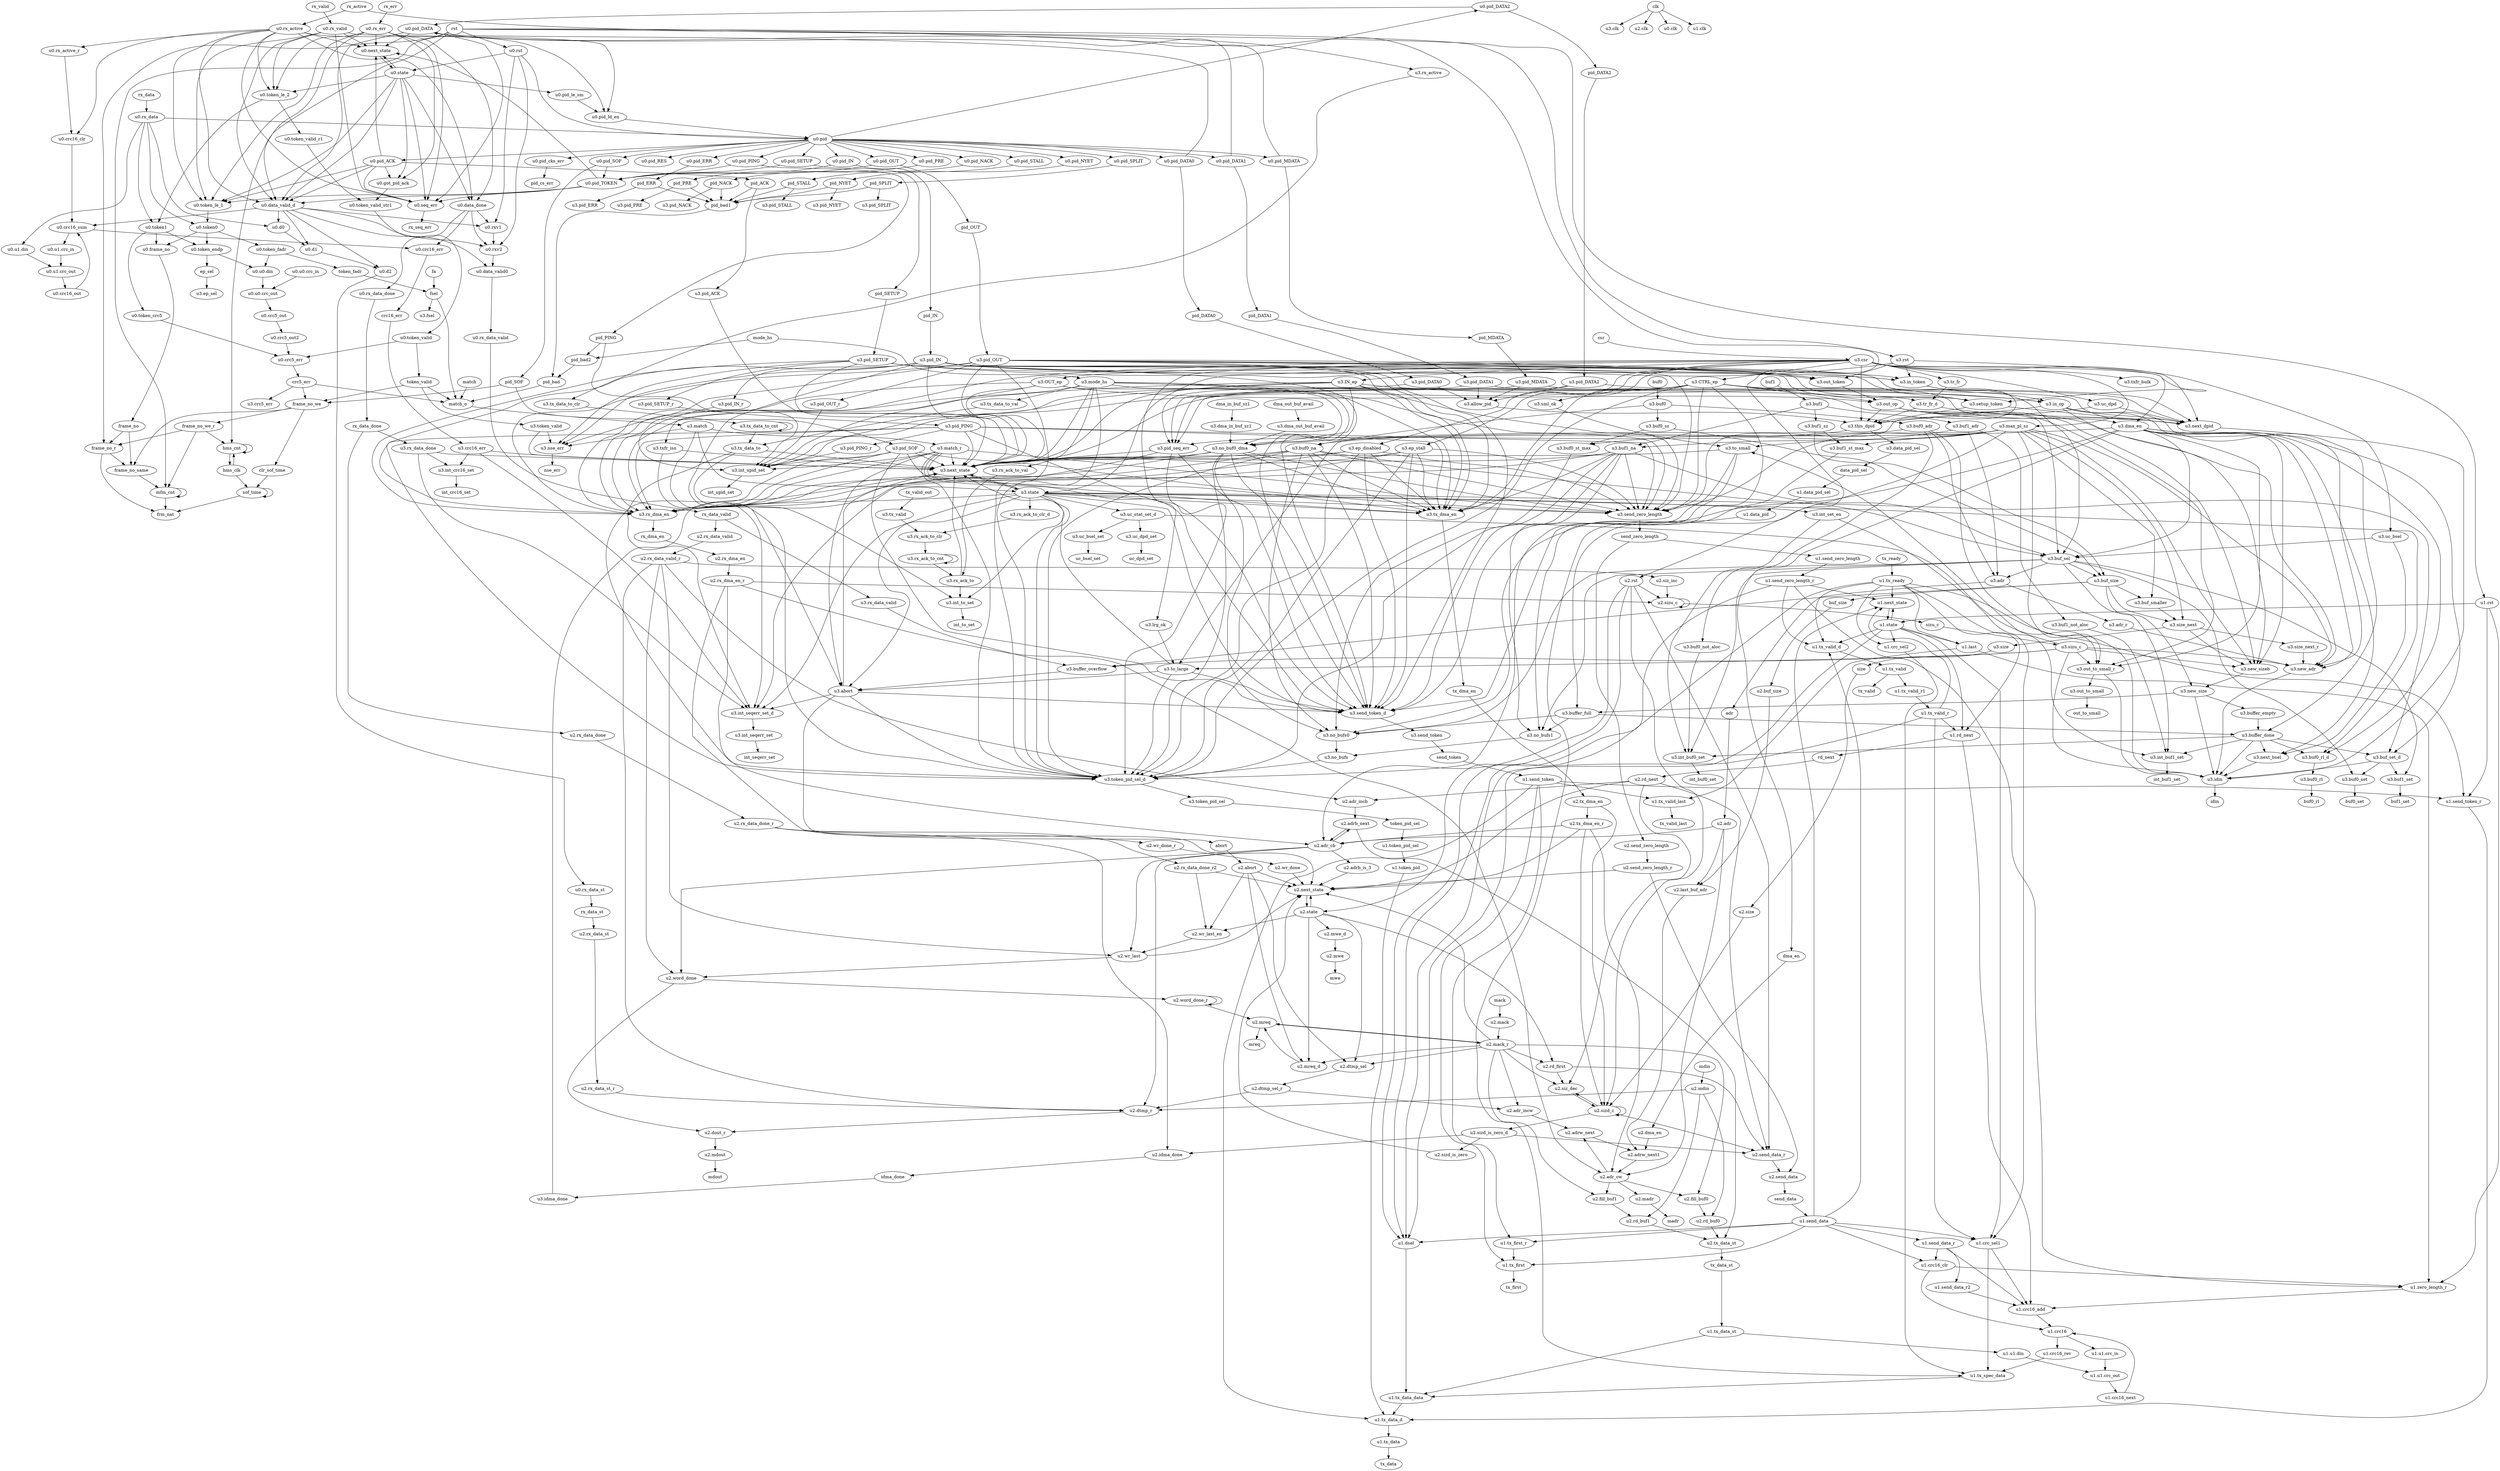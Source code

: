 digraph "()" {
	"u1.crc_sel2" -> "u1.tx_spec_data"	 [weight=3.0];
	"u1.crc_sel1" -> "u1.tx_spec_data"	 [weight=5.0];
	"u1.crc_sel1" -> "u1.crc16_add"	 [weight=1.0];
	"u3.size" -> size	 [weight=1.0];
	"u0.pid_TOKEN" -> "u0.next_state"	 [weight=4.0];
	"u0.pid_TOKEN" -> "u0.data_valid_d"	 [weight=1.0];
	"u0.pid_TOKEN" -> "u0.token_le_1"	 [weight=1.0];
	"u0.pid_TOKEN" -> "u0.seq_err"	 [weight=2.0];
	"u3.buf1_not_aloc" -> "u3.int_buf1_set"	 [weight=1.0];
	"u3.txfr_iso" -> "u3.next_state"	 [weight=4.0];
	"u3.txfr_iso" -> "u3.int_seqerr_set_d"	 [weight=1.0];
	"u3.sizu_c" -> "u3.out_to_small_r"	 [weight=1.0];
	"u3.sizu_c" -> "u3.new_adr"	 [weight=1.0];
	"u3.sizu_c" -> "u3.buffer_overflow"	 [weight=1.0];
	"u3.sizu_c" -> "u3.new_sizeb"	 [weight=1.0];
	"u3.sizu_c" -> "u3.to_small"	 [weight=1.0];
	"u3.sizu_c" -> "u3.to_large"	 [weight=1.0];
	"u3.sizu_c" -> "u3.idin"	 [weight=1.0];
	pid_STALL -> pid_bad1	 [weight=1.0];
	pid_STALL -> "u3.pid_STALL"	 [weight=1.0];
	rd_next -> "u2.rd_next"	 [weight=1.0];
	"u0.rx_active" -> "u0.rx_active_r"	 [weight=1.0];
	"u0.rx_active" -> "u0.next_state"	 [weight=15.0];
	"u0.rx_active" -> "u0.data_done"	 [weight=1.0];
	"u0.rx_active" -> "u0.data_valid_d"	 [weight=3.0];
	"u0.rx_active" -> "u0.pid_ld_en"	 [weight=1.0];
	"u0.rx_active" -> "u0.crc16_clr"	 [weight=1.0];
	"u0.rx_active" -> "u0.token_le_1"	 [weight=1.0];
	"u0.rx_active" -> "u0.token_le_2"	 [weight=1.0];
	"u0.rx_active" -> "u0.seq_err"	 [weight=5.0];
	pid_bad1 -> pid_bad	 [weight=1.0];
	pid_bad2 -> pid_bad	 [weight=1.0];
	pid_NACK -> pid_bad1	 [weight=1.0];
	pid_NACK -> "u3.pid_NACK"	 [weight=1.0];
	"u2.rd_next" -> "u2.send_data_r"	 [weight=1.0];
	"u2.rd_next" -> "u2.adr_incb"	 [weight=1.0];
	"u2.rd_next" -> "u2.next_state"	 [weight=1.0];
	"u2.rd_next" -> "u2.siz_dec"	 [weight=1.0];
	"u0.pid_OUT" -> "u0.pid_TOKEN"	 [weight=1.0];
	"u0.pid_OUT" -> pid_OUT	 [weight=1.0];
	"u3.out_to_small_r" -> "u3.out_to_small"	 [weight=1.0];
	"u3.out_to_small_r" -> "u3.idin"	 [weight=4.0];
	"u2.buf_size" -> "u2.last_buf_adr"	 [weight=1.0];
	"u2.dtmp_r" -> "u2.dout_r"	 [weight=1.0];
	token_valid -> "u3.token_valid"	 [weight=1.0];
	token_valid -> match_o	 [weight=1.0];
	token_valid -> frame_no_we	 [weight=1.0];
	"u1.tx_data_data" -> "u1.tx_data_d"	 [weight=1.0];
	"u2.send_data" -> send_data	 [weight=1.0];
	"u0.token1" -> "u0.token_crc5"	 [weight=1.0];
	"u0.token1" -> "u0.frame_no"	 [weight=1.0];
	"u0.token1" -> "u0.token_endp"	 [weight=1.0];
	"u0.token0" -> "u0.frame_no"	 [weight=1.0];
	"u0.token0" -> "u0.token_fadr"	 [weight=1.0];
	"u0.token0" -> "u0.token_endp"	 [weight=1.0];
	"u3.next_dpid" -> "u3.idin"	 [weight=1.0];
	"u3.pid_SOF" -> "u3.next_state"	 [weight=5.0];
	"u3.pid_SOF" -> "u3.token_pid_sel_d"	 [weight=3.0];
	"u3.pid_SOF" -> "u3.send_zero_length"	 [weight=1.0];
	"u3.pid_SOF" -> "u3.rx_dma_en"	 [weight=1.0];
	"u3.pid_SOF" -> "u3.send_token_d"	 [weight=3.0];
	"u3.pid_SOF" -> "u3.int_upid_set"	 [weight=1.0];
	"u3.pid_SOF" -> "u3.tx_dma_en"	 [weight=1.0];
	"u3.rx_data_valid" -> "u3.buffer_overflow"	 [weight=1.0];
	"u1.token_pid" -> "u1.tx_data_d"	 [weight=1.0];
	"u2.send_data_r" -> "u2.send_data"	 [weight=1.0];
	"u1.send_token" -> "u1.send_token_r"	 [weight=2.0];
	"u1.send_token" -> "u1.tx_data_d"	 [weight=2.0];
	"u1.send_token" -> "u1.tx_valid_last"	 [weight=1.0];
	"u1.send_token" -> "u1.tx_first"	 [weight=1.0];
	"u1.send_token" -> "u1.tx_first_r"	 [weight=1.0];
	"u3.next_state" -> "u3.state"	 [weight=1.0];
	"u3.send_token" -> send_token	 [weight=1.0];
	rx_data -> "u0.rx_data"	 [weight=1.0];
	"u0.token_valid" -> token_valid	 [weight=1.0];
	"u0.token_valid" -> "u0.crc5_err"	 [weight=1.0];
	"u2.last_buf_adr" -> "u2.adrw_next1"	 [weight=2.0];
	"u0.pid_SOF" -> "u0.pid_TOKEN"	 [weight=1.0];
	"u0.pid_SOF" -> pid_SOF	 [weight=1.0];
	"u2.mdout" -> mdout	 [weight=1.0];
	"u3.ep_disabled" -> "u3.next_state"	 [weight=5.0];
	"u3.ep_disabled" -> "u3.token_pid_sel_d"	 [weight=3.0];
	"u3.ep_disabled" -> "u3.send_zero_length"	 [weight=1.0];
	"u3.ep_disabled" -> "u3.rx_dma_en"	 [weight=1.0];
	"u3.ep_disabled" -> "u3.send_token_d"	 [weight=3.0];
	"u3.ep_disabled" -> "u3.tx_dma_en"	 [weight=1.0];
	"u0.crc16_sum" -> "u0.crc16_err"	 [weight=1.0];
	"u0.crc16_sum" -> "u0.u1.crc_in"	 [weight=1.0];
	sizu_c -> "u3.sizu_c"	 [weight=1.0];
	"u2.rx_data_done_r" -> "u2.rx_data_done_r2"	 [weight=1.0];
	"u2.rx_data_done_r" -> "u2.idma_done"	 [weight=1.0];
	"u2.rx_data_done_r" -> "u2.wr_done_r"	 [weight=1.0];
	"u0.rxv2" -> "u0.data_valid0"	 [weight=1.0];
	"u0.rx_active_r" -> "u0.crc16_clr"	 [weight=1.0];
	pid_MDATA -> "u3.pid_MDATA"	 [weight=1.0];
	frame_no -> frame_no_r	 [weight=1.0];
	frame_no -> frame_no_same	 [weight=1.0];
	"u3.buf1_adr" -> "u3.buf1_not_aloc"	 [weight=1.0];
	"u3.buf1_adr" -> "u3.buf1_na"	 [weight=1.0];
	"u3.buf1_adr" -> "u3.adr"	 [weight=1.0];
	"u3.pid_OUT_r" -> "u3.int_upid_set"	 [weight=1.0];
	"u3.buf_size" -> "u3.new_size"	 [weight=1.0];
	"u3.buf_size" -> "u3.buffer_overflow"	 [weight=1.0];
	"u3.buf_size" -> "u3.size_next"	 [weight=1.0];
	"u3.buf_size" -> buf_size	 [weight=1.0];
	"u3.buf_size" -> "u3.buf_smaller"	 [weight=1.0];
	"u3.this_dpid" -> "u3.data_pid_sel"	 [weight=1.0];
	"u3.this_dpid" -> "u3.pid_seq_err"	 [weight=1.0];
	"u3.no_bufs1" -> "u3.no_bufs"	 [weight=1.0];
	"u3.no_bufs0" -> "u3.no_bufs"	 [weight=1.0];
	"u2.word_done_r" -> "u2.word_done_r"	 [weight=1.0];
	"u2.word_done_r" -> "u2.mreq"	 [weight=1.0];
	"u0.crc16_err" -> crc16_err	 [weight=1.0];
	"u2.dma_en" -> "u2.adrw_next1"	 [weight=2.0];
	"u0.token_valid_str1" -> "u0.token_valid"	 [weight=1.0];
	"u1.zero_length_r" -> "u1.crc16_add"	 [weight=1.0];
	"u3.buf0_na" -> "u3.next_state"	 [weight=8.0];
	"u3.buf0_na" -> "u3.no_bufs0"	 [weight=1.0];
	"u3.buf0_na" -> "u3.token_pid_sel_d"	 [weight=4.0];
	"u3.buf0_na" -> "u3.send_zero_length"	 [weight=2.0];
	"u3.buf0_na" -> "u3.buf_sel"	 [weight=1.0];
	"u3.buf0_na" -> "u3.rx_dma_en"	 [weight=2.0];
	"u3.buf0_na" -> "u3.send_token_d"	 [weight=4.0];
	"u3.buf0_na" -> "u3.tx_dma_en"	 [weight=2.0];
	"u3.dma_en" -> "u3.out_to_small_r"	 [weight=1.0];
	"u3.dma_en" -> "u3.no_bufs0"	 [weight=1.0];
	"u3.dma_en" -> "u3.next_bsel"	 [weight=1.0];
	"u3.dma_en" -> "u3.new_adr"	 [weight=1.0];
	"u3.dma_en" -> dma_en	 [weight=1.0];
	"u3.dma_en" -> "u3.buf_sel"	 [weight=1.0];
	"u3.dma_en" -> "u3.buf_set_d"	 [weight=1.0];
	"u3.dma_en" -> "u3.buf0_rl_d"	 [weight=1.0];
	"u3.dma_en" -> "u3.new_sizeb"	 [weight=1.0];
	"u3.dma_en" -> "u3.no_buf0_dma"	 [weight=1.0];
	pid_SETUP -> "u3.pid_SETUP"	 [weight=1.0];
	"u3.buffer_full" -> "u3.no_bufs1"	 [weight=1.0];
	"u3.buffer_full" -> "u3.no_bufs0"	 [weight=1.0];
	"u3.buffer_full" -> "u3.buffer_done"	 [weight=1.0];
	hms_cnt -> hms_cnt	 [weight=1.0];
	hms_cnt -> hms_clk	 [weight=1.0];
	"u2.mwe_d" -> "u2.mwe"	 [weight=1.0];
	"u3.pid_IN_r" -> "u3.int_upid_set"	 [weight=1.0];
	abort -> "u2.abort"	 [weight=1.0];
	pid_IN -> "u3.pid_IN"	 [weight=1.0];
	"u2.rx_dma_en_r" -> "u2.next_state"	 [weight=1.0];
	"u2.rx_dma_en_r" -> "u2.adr_cw"	 [weight=2.0];
	"u2.rx_dma_en_r" -> "u2.adr_cb"	 [weight=2.0];
	"u2.rx_dma_en_r" -> "u2.sizu_c"	 [weight=2.0];
	"u3.int_crc16_set" -> int_crc16_set	 [weight=1.0];
	send_token -> "u1.send_token"	 [weight=1.0];
	"u0.rx_data_valid" -> rx_data_valid	 [weight=1.0];
	"u3.buffer_empty" -> "u3.buffer_done"	 [weight=1.0];
	"u2.fill_buf0" -> "u2.rd_buf0"	 [weight=1.0];
	"u2.fill_buf1" -> "u2.rd_buf1"	 [weight=1.0];
	pid_NYET -> pid_bad1	 [weight=1.0];
	pid_NYET -> "u3.pid_NYET"	 [weight=1.0];
	csr -> "u3.csr"	 [weight=1.0];
	"u3.pid_PING_r" -> "u3.int_upid_set"	 [weight=1.0];
	"u1.state" -> "u1.crc_sel2"	 [weight=3.0];
	"u1.state" -> "u1.crc_sel1"	 [weight=3.0];
	"u1.state" -> "u1.dsel"	 [weight=8.0];
	"u1.state" -> "u1.next_state"	 [weight=7.0];
	"u1.state" -> "u1.tx_valid_d"	 [weight=8.0];
	"u1.state" -> "u1.rd_next"	 [weight=1.0];
	"u1.state" -> "u1.last"	 [weight=2.0];
	"u2.siz_inc" -> "u2.sizu_c"	 [weight=1.0];
	dma_out_buf_avail -> "u3.dma_out_buf_avail"	 [weight=1.0];
	fa -> fsel	 [weight=1.0];
	"u0.pid_ACK" -> "u0.got_pid_ack"	 [weight=1.0];
	"u0.pid_ACK" -> "u0.next_state"	 [weight=4.0];
	"u0.pid_ACK" -> "u0.data_valid_d"	 [weight=1.0];
	"u0.pid_ACK" -> pid_ACK	 [weight=1.0];
	"u0.pid_ACK" -> "u0.token_le_1"	 [weight=1.0];
	"u0.pid_ACK" -> "u0.seq_err"	 [weight=1.0];
	"u3.pid_SETUP" -> "u3.next_state"	 [weight=1.0];
	"u3.pid_SETUP" -> "u3.out_token"	 [weight=2.0];
	"u3.pid_SETUP" -> "u3.setup_token"	 [weight=2.0];
	"u3.pid_SETUP" -> "u3.rx_dma_en"	 [weight=1.0];
	"u3.pid_SETUP" -> "u3.in_token"	 [weight=1.0];
	"u3.pid_SETUP" -> "u3.pid_SETUP_r"	 [weight=1.0];
	"u3.pid_SETUP" -> "u3.nse_err"	 [weight=1.0];
	"u1.send_data_r" -> "u1.send_data_r2"	 [weight=1.0];
	"u1.send_data_r" -> "u1.crc16_clr"	 [weight=1.0];
	"u1.send_data_r" -> "u1.crc16_add"	 [weight=1.0];
	"u0.got_pid_ack" -> "u0.token_valid_str1"	 [weight=1.0];
	"u2.abort" -> "u2.dtmp_sel"	 [weight=1.0];
	"u2.abort" -> "u2.next_state"	 [weight=15.0];
	"u2.abort" -> "u2.wr_last_en"	 [weight=1.0];
	"u2.abort" -> "u2.mreq_d"	 [weight=1.0];
	"u2.tx_dma_en" -> "u2.sizd_c"	 [weight=2.0];
	"u2.tx_dma_en" -> "u2.tx_dma_en_r"	 [weight=1.0];
	"u1.send_zero_length_r" -> "u1.zero_length_r"	 [weight=1.0];
	"u1.send_zero_length_r" -> "u1.dsel"	 [weight=2.0];
	"u1.send_zero_length_r" -> "u1.next_state"	 [weight=2.0];
	"u1.send_zero_length_r" -> "u1.tx_valid_d"	 [weight=2.0];
	"u0.pid_ERR" -> pid_ERR	 [weight=1.0];
	"u1.u1.crc_in" -> "u1.u1.crc_out"	 [weight=39.0];
	"u0.crc5_err" -> crc5_err	 [weight=1.0];
	"u2.mack_r" -> "u2.fill_buf0"	 [weight=1.0];
	"u2.mack_r" -> "u2.fill_buf1"	 [weight=1.0];
	"u2.mack_r" -> "u2.adr_incw"	 [weight=1.0];
	"u2.mack_r" -> "u2.dtmp_sel"	 [weight=1.0];
	"u2.mack_r" -> "u2.next_state"	 [weight=4.0];
	"u2.mack_r" -> "u2.mreq"	 [weight=1.0];
	"u2.mack_r" -> "u2.mreq_d"	 [weight=1.0];
	"u2.mack_r" -> "u2.siz_dec"	 [weight=1.0];
	"u2.mack_r" -> "u2.rd_first"	 [weight=1.0];
	"u0.pid_PRE" -> pid_PRE	 [weight=1.0];
	"u0.u0.crc_in" -> "u0.u0.crc_out"	 [weight=16.0];
	"u3.out_token" -> "u3.out_op"	 [weight=1.0];
	rx_data_valid -> "u3.rx_data_valid"	 [weight=1.0];
	rx_data_valid -> "u2.rx_data_valid"	 [weight=1.0];
	"u0.next_state" -> "u0.state"	 [weight=1.0];
	clk -> "u3.clk"	 [weight=1.0];
	clk -> "u2.clk"	 [weight=1.0];
	clk -> "u0.clk"	 [weight=1.0];
	clk -> "u1.clk"	 [weight=1.0];
	"u3.buf0_adr" -> "u3.buf0_na"	 [weight=1.0];
	"u3.buf0_adr" -> "u3.adr"	 [weight=1.0];
	"u3.buf0_adr" -> "u3.buf0_not_aloc"	 [weight=1.0];
	"u3.buf0_adr" -> "u3.idin"	 [weight=2.0];
	"u3.int_buf1_set" -> int_buf1_set	 [weight=1.0];
	sof_time -> sof_time	 [weight=1.0];
	sof_time -> frm_nat	 [weight=1.0];
	"u3.int_set_en" -> "u3.int_buf1_set"	 [weight=1.0];
	"u3.int_set_en" -> "u3.int_buf0_set"	 [weight=1.0];
	"u1.dsel" -> "u1.tx_data_data"	 [weight=2.0];
	"u2.adr_incw" -> "u2.adrw_next"	 [weight=2.0];
	"u1.send_zero_length" -> "u1.send_zero_length_r"	 [weight=1.0];
	"u2.madr" -> madr	 [weight=1.0];
	"u2.sizd_is_zero" -> "u2.next_state"	 [weight=2.0];
	"u2.adr_incb" -> "u2.adrb_next"	 [weight=2.0];
	"u0.pid_PING" -> "u0.pid_TOKEN"	 [weight=1.0];
	"u0.pid_PING" -> pid_PING	 [weight=1.0];
	"u2.sizd_is_zero_d" -> "u2.send_data_r"	 [weight=1.0];
	"u2.sizd_is_zero_d" -> "u2.sizd_is_zero"	 [weight=1.0];
	"u2.sizd_is_zero_d" -> "u2.idma_done"	 [weight=1.0];
	"u1.next_state" -> "u1.state"	 [weight=1.0];
	"u2.dtmp_sel_r" -> "u2.dtmp_r"	 [weight=5.0];
	"u2.dtmp_sel_r" -> "u2.adr_incw"	 [weight=1.0];
	"u3.int_seqerr_set_d" -> "u3.int_seqerr_set"	 [weight=1.0];
	"u3.next_bsel" -> "u3.idin"	 [weight=1.0];
	"u3.new_adr" -> "u3.idin"	 [weight=2.0];
	"u3.uc_bsel" -> "u3.next_bsel"	 [weight=1.0];
	"u3.uc_bsel" -> "u3.buf_sel"	 [weight=1.0];
	"u0.data_done" -> "u0.rxv2"	 [weight=1.0];
	"u0.data_done" -> "u0.crc16_err"	 [weight=1.0];
	"u0.data_done" -> "u0.rxv1"	 [weight=1.0];
	"u0.data_done" -> "u0.rx_data_done"	 [weight=1.0];
	"u3.token_valid" -> "u3.next_state"	 [weight=1.0];
	"u3.token_valid" -> "u3.nse_err"	 [weight=1.0];
	"u3.uc_dpd" -> "u3.next_dpid"	 [weight=29.0];
	"u3.uc_dpd" -> "u3.this_dpid"	 [weight=27.0];
	"u1.send_token_r" -> "u1.tx_data_d"	 [weight=2.0];
	"u1.tx_valid_r" -> "u1.crc_sel1"	 [weight=1.0];
	"u1.tx_valid_r" -> "u1.dsel"	 [weight=1.0];
	"u1.tx_valid_r" -> "u1.next_state"	 [weight=1.0];
	"u1.tx_valid_r" -> "u1.rd_next"	 [weight=1.0];
	send_zero_length -> "u1.send_zero_length"	 [weight=1.0];
	send_zero_length -> "u2.send_zero_length"	 [weight=1.0];
	"u0.rx_valid" -> "u0.next_state"	 [weight=9.0];
	"u0.rx_valid" -> "u0.data_valid_d"	 [weight=3.0];
	"u0.rx_valid" -> "u0.pid_ld_en"	 [weight=1.0];
	"u0.rx_valid" -> "u0.token_le_1"	 [weight=1.0];
	"u0.rx_valid" -> "u0.token_le_2"	 [weight=1.0];
	"u0.rx_valid" -> "u0.seq_err"	 [weight=4.0];
	"u3.buf0" -> "u3.buf0_na"	 [weight=1.0];
	"u3.buf0" -> "u3.buf0_adr"	 [weight=1.0];
	"u3.buf0" -> "u3.buf0_sz"	 [weight=1.0];
	"u3.buf1" -> "u3.buf1_adr"	 [weight=1.0];
	"u3.buf1" -> "u3.buf1_na"	 [weight=1.0];
	"u3.buf1" -> "u3.buf1_sz"	 [weight=1.0];
	"u1.tx_valid_d" -> "u1.tx_valid"	 [weight=1.0];
	idma_done -> "u3.idma_done"	 [weight=1.0];
	"u3.pid_ACK" -> "u3.next_state"	 [weight=1.0];
	"u3.mode_hs" -> "u3.next_state"	 [weight=3.0];
	"u3.mode_hs" -> "u3.token_pid_sel_d"	 [weight=3.0];
	"u3.mode_hs" -> "u3.send_zero_length"	 [weight=1.0];
	"u3.mode_hs" -> "u3.tr_fr_d"	 [weight=1.0];
	"u3.mode_hs" -> "u3.rx_ack_to_val"	 [weight=1.0];
	"u3.mode_hs" -> "u3.rx_dma_en"	 [weight=1.0];
	"u3.mode_hs" -> "u3.tx_data_to_val"	 [weight=1.0];
	"u3.mode_hs" -> "u3.send_token_d"	 [weight=1.0];
	"u3.mode_hs" -> "u3.tx_dma_en"	 [weight=1.0];
	"u0.d2" -> "u0.rx_data_st"	 [weight=1.0];
	"u0.rxv1" -> "u0.rxv2"	 [weight=2.0];
	"u0.d0" -> "u0.d1"	 [weight=1.0];
	"u0.d1" -> "u0.d2"	 [weight=1.0];
	token_fadr -> fsel	 [weight=1.0];
	"u1.tx_data_d" -> "u1.tx_data"	 [weight=1.0];
	rx_dma_en -> "u2.rx_dma_en"	 [weight=1.0];
	"u2.wr_last" -> "u2.word_done"	 [weight=1.0];
	"u2.wr_last" -> "u2.next_state"	 [weight=2.0];
	dma_en -> "u2.dma_en"	 [weight=1.0];
	"u3.size_next_r" -> "u3.new_adr"	 [weight=1.0];
	"u0.data_valid_d" -> "u0.crc16_sum"	 [weight=1.0];
	"u0.data_valid_d" -> "u0.rxv2"	 [weight=2.0];
	"u0.data_valid_d" -> "u0.d2"	 [weight=1.0];
	"u0.data_valid_d" -> "u0.rxv1"	 [weight=2.0];
	"u0.data_valid_d" -> "u0.d0"	 [weight=1.0];
	"u0.data_valid_d" -> "u0.d1"	 [weight=1.0];
	"u0.data_valid_d" -> "u0.data_valid0"	 [weight=1.0];
	"u3.uc_dpd_set" -> uc_dpd_set	 [weight=1.0];
	"u3.pid_MDATA" -> "u3.next_dpid"	 [weight=8.0];
	"u3.pid_MDATA" -> "u3.allow_pid"	 [weight=4.0];
	"u3.pid_MDATA" -> "u3.pid_seq_err"	 [weight=1.0];
	crc16_err -> "u3.crc16_err"	 [weight=1.0];
	"u3.token_pid_sel_d" -> "u3.token_pid_sel"	 [weight=1.0];
	"u2.rx_data_done" -> "u2.rx_data_done_r"	 [weight=1.0];
	size -> "u2.size"	 [weight=1.0];
	"u3.token_pid_sel" -> token_pid_sel	 [weight=1.0];
	"u2.dtmp_sel" -> "u2.dtmp_sel_r"	 [weight=1.0];
	"u2.mack" -> "u2.mack_r"	 [weight=1.0];
	"u0.rx_err" -> "u0.got_pid_ack"	 [weight=1.0];
	"u0.rx_err" -> "u0.next_state"	 [weight=14.0];
	"u0.rx_err" -> "u0.data_done"	 [weight=1.0];
	"u0.rx_err" -> "u0.data_valid_d"	 [weight=4.0];
	"u0.rx_err" -> "u0.token_le_1"	 [weight=2.0];
	"u0.rx_err" -> "u0.token_le_2"	 [weight=1.0];
	"u0.rx_err" -> "u0.seq_err"	 [weight=8.0];
	pid_PRE -> pid_bad1	 [weight=1.0];
	pid_PRE -> "u3.pid_PRE"	 [weight=1.0];
	ep_sel -> "u3.ep_sel"	 [weight=1.0];
	"u2.rx_data_st_r" -> "u2.dtmp_r"	 [weight=4.0];
	"u3.rx_ack_to_clr" -> "u3.rx_ack_to_cnt"	 [weight=2.0];
	rx_active -> "u0.rx_active"	 [weight=1.0];
	rx_active -> "u3.rx_active"	 [weight=1.0];
	"u3.send_zero_length" -> send_zero_length	 [weight=1.0];
	rst -> hms_cnt	 [weight=3.0];
	rst -> "u0.rst"	 [weight=1.0];
	rst -> "u3.rst"	 [weight=1.0];
	rst -> frame_no_r	 [weight=2.0];
	rst -> "u2.rst"	 [weight=1.0];
	rst -> "u1.rst"	 [weight=1.0];
	rst -> mfm_cnt	 [weight=3.0];
	"u3.ep_stall" -> "u3.next_state"	 [weight=5.0];
	"u3.ep_stall" -> "u3.token_pid_sel_d"	 [weight=3.0];
	"u3.ep_stall" -> "u3.send_zero_length"	 [weight=1.0];
	"u3.ep_stall" -> "u3.rx_dma_en"	 [weight=1.0];
	"u3.ep_stall" -> "u3.send_token_d"	 [weight=3.0];
	"u3.ep_stall" -> "u3.tx_dma_en"	 [weight=1.0];
	"u3.buf_sel" -> "u3.buf_size"	 [weight=1.0];
	"u3.buf_sel" -> "u3.no_bufs1"	 [weight=1.0];
	"u3.buf_sel" -> "u3.no_bufs0"	 [weight=1.0];
	"u3.buf_sel" -> "u3.int_buf1_set"	 [weight=1.0];
	"u3.buf_sel" -> "u3.buf0_set"	 [weight=1.0];
	"u3.buf_sel" -> "u3.int_buf0_set"	 [weight=1.0];
	"u3.buf_sel" -> "u3.buf1_set"	 [weight=1.0];
	"u3.buf_sel" -> "u3.adr"	 [weight=1.0];
	"u2.dout_r" -> "u2.mdout"	 [weight=1.0];
	token_pid_sel -> "u1.token_pid_sel"	 [weight=1.0];
	"u3.data_pid_sel" -> data_pid_sel	 [weight=1.0];
	"u3.buf_set_d" -> "u3.buf0_set"	 [weight=1.0];
	"u3.buf_set_d" -> "u3.buf1_set"	 [weight=1.0];
	"u3.buf_set_d" -> "u3.idin"	 [weight=3.0];
	"u3.tr_fr_d" -> "u3.next_dpid"	 [weight=24.0];
	"u3.tr_fr_d" -> "u3.this_dpid"	 [weight=22.0];
	"u3.buf0_rl_d" -> "u3.buf0_rl"	 [weight=1.0];
	"u0.state" -> "u0.got_pid_ack"	 [weight=1.0];
	"u0.state" -> "u0.next_state"	 [weight=9.0];
	"u0.state" -> "u0.data_done"	 [weight=1.0];
	"u0.state" -> "u0.data_valid_d"	 [weight=2.0];
	"u0.state" -> "u0.pid_le_sm"	 [weight=1.0];
	"u0.state" -> "u0.token_le_1"	 [weight=1.0];
	"u0.state" -> "u0.token_le_2"	 [weight=1.0];
	"u0.state" -> "u0.seq_err"	 [weight=2.0];
	"u3.uc_bsel_set" -> uc_bsel_set	 [weight=1.0];
	"u3.out_op" -> "u3.out_to_small_r"	 [weight=1.0];
	"u3.out_op" -> "u3.next_dpid"	 [weight=5.0];
	"u3.out_op" -> "u3.this_dpid"	 [weight=5.0];
	"u3.out_op" -> "u3.new_adr"	 [weight=1.0];
	"u3.out_op" -> "u3.new_sizeb"	 [weight=1.0];
	"u3.buf1_st_max" -> "u3.no_bufs1"	 [weight=1.0];
	"u3.setup_token" -> "u3.next_dpid"	 [weight=5.0];
	"u3.setup_token" -> "u3.this_dpid"	 [weight=5.0];
	"u3.tx_data_to_clr" -> "u3.tx_data_to_cnt"	 [weight=2.0];
	"u2.word_done" -> "u2.word_done_r"	 [weight=1.0];
	"u2.word_done" -> "u2.dout_r"	 [weight=1.0];
	mack -> "u2.mack"	 [weight=1.0];
	"u1.rd_next" -> rd_next	 [weight=1.0];
	"u1.rd_next" -> "u1.crc16_add"	 [weight=1.0];
	"u0.pid_NACK" -> pid_NACK	 [weight=1.0];
	"u3.crc16_err" -> "u3.next_state"	 [weight=3.0];
	"u3.crc16_err" -> "u3.int_crc16_set"	 [weight=1.0];
	"u3.crc16_err" -> "u3.int_seqerr_set_d"	 [weight=1.0];
	buf1 -> "u3.buf1"	 [weight=1.0];
	buf0 -> "u3.buf0"	 [weight=1.0];
	"u0.data_valid0" -> "u0.rx_data_valid"	 [weight=1.0];
	"u3.pid_PING" -> "u3.next_state"	 [weight=3.0];
	"u3.pid_PING" -> "u3.pid_PING_r"	 [weight=1.0];
	"u3.pid_PING" -> "u3.token_pid_sel_d"	 [weight=1.0];
	"u3.pid_PING" -> "u3.send_zero_length"	 [weight=1.0];
	"u3.pid_PING" -> "u3.rx_dma_en"	 [weight=1.0];
	"u3.pid_PING" -> "u3.send_token_d"	 [weight=1.0];
	"u3.pid_PING" -> "u3.tx_dma_en"	 [weight=1.0];
	"u3.new_size" -> "u3.buffer_full"	 [weight=1.0];
	"u3.new_size" -> "u3.buffer_empty"	 [weight=1.0];
	"u3.new_size" -> "u3.idin"	 [weight=1.0];
	"u1.tx_data_st" -> "u1.tx_data_data"	 [weight=1.0];
	"u1.tx_data_st" -> "u1.u1.din"	 [weight=1.0];
	"u0.crc5_out2" -> "u0.crc5_err"	 [weight=1.0];
	"u3.sml_ok" -> "u3.to_small"	 [weight=1.0];
	"u0.pid_ld_en" -> "u0.pid"	 [weight=1.0];
	"u2.adrb_is_3" -> "u2.next_state"	 [weight=1.0];
	pid_DATA2 -> "u3.pid_DATA2"	 [weight=1.0];
	pid_DATA1 -> "u3.pid_DATA1"	 [weight=1.0];
	crc5_err -> "u3.crc5_err"	 [weight=1.0];
	crc5_err -> match_o	 [weight=1.0];
	crc5_err -> frame_no_we	 [weight=1.0];
	"u3.dma_in_buf_sz1" -> "u3.no_buf0_dma"	 [weight=1.0];
	"u1.tx_data" -> tx_data	 [weight=1.0];
	"u3.buffer_overflow" -> "u3.abort"	 [weight=1.0];
	"u3.rx_ack_to_val" -> "u3.rx_ack_to"	 [weight=1.0];
	"u0.u1.din" -> "u0.u1.crc_out"	 [weight=31.0];
	"u3.lrg_ok" -> "u3.to_large"	 [weight=1.0];
	"u2.rx_data_done_r2" -> "u2.next_state"	 [weight=1.0];
	"u2.rx_data_done_r2" -> "u2.wr_last_en"	 [weight=1.0];
	"u0.crc16_clr" -> "u0.crc16_sum"	 [weight=2.0];
	"u0.pid_STALL" -> pid_STALL	 [weight=1.0];
	"u3.buf0_rl" -> buf0_rl	 [weight=1.0];
	pid_ACK -> pid_bad1	 [weight=1.0];
	pid_ACK -> "u3.pid_ACK"	 [weight=1.0];
	"u3.in_op" -> "u3.next_dpid"	 [weight=5.0];
	"u3.in_op" -> "u3.this_dpid"	 [weight=5.0];
	"u3.in_op" -> "u3.new_adr"	 [weight=1.0];
	"u3.in_op" -> "u3.new_sizeb"	 [weight=1.0];
	"u3.in_op" -> "u3.buffer_done"	 [weight=1.0];
	"u2.mwe" -> mwe	 [weight=1.0];
	"u1.tx_valid_last" -> tx_valid_last	 [weight=1.0];
	"u2.rx_data_valid_r" -> "u2.dtmp_r"	 [weight=4.0];
	"u2.rx_data_valid_r" -> "u2.siz_inc"	 [weight=1.0];
	"u2.rx_data_valid_r" -> "u2.adr_incb"	 [weight=1.0];
	"u2.rx_data_valid_r" -> "u2.wr_last"	 [weight=1.0];
	"u2.rx_data_valid_r" -> "u2.word_done"	 [weight=1.0];
	"u3.rx_active" -> "u3.tx_data_to_clr"	 [weight=1.0];
	"u3.tx_data_to" -> "u3.next_state"	 [weight=3.0];
	"u3.tx_data_to" -> "u3.int_seqerr_set_d"	 [weight=1.0];
	"u3.tx_data_to" -> "u3.int_to_set"	 [weight=1.0];
	"u3.rx_dma_en" -> rx_dma_en	 [weight=1.0];
	pid_bad -> match_o	 [weight=1.0];
	"u0.pid_le_sm" -> "u0.pid_ld_en"	 [weight=1.0];
	"u3.match" -> "u3.abort"	 [weight=1.0];
	"u3.match" -> "u3.nse_err"	 [weight=1.0];
	"u3.match" -> "u3.match_r"	 [weight=1.0];
	"u3.match" -> "u3.state"	 [weight=2.0];
	"u0.rx_data_st" -> rx_data_st	 [weight=1.0];
	frame_no_we_r -> hms_cnt	 [weight=2.0];
	frame_no_we_r -> frame_no_r	 [weight=1.0];
	frame_no_we_r -> mfm_cnt	 [weight=2.0];
	"u3.buf0_set" -> buf0_set	 [weight=1.0];
	"u0.rx_data" -> "u0.token1"	 [weight=1.0];
	"u0.rx_data" -> "u0.token0"	 [weight=1.0];
	"u0.rx_data" -> "u0.d0"	 [weight=1.0];
	"u0.rx_data" -> "u0.u1.din"	 [weight=1.0];
	"u0.rx_data" -> "u0.pid"	 [weight=1.0];
	"u1.data_pid_sel" -> "u1.data_pid"	 [weight=4.0];
	"u3.new_sizeb" -> "u3.new_size"	 [weight=1.0];
	"u3.pid_IN" -> "u3.next_state"	 [weight=6.0];
	"u3.pid_IN" -> "u3.pid_IN_r"	 [weight=1.0];
	"u3.pid_IN" -> "u3.out_token"	 [weight=1.0];
	"u3.pid_IN" -> "u3.token_pid_sel_d"	 [weight=2.0];
	"u3.pid_IN" -> "u3.send_zero_length"	 [weight=2.0];
	"u3.pid_IN" -> "u3.setup_token"	 [weight=1.0];
	"u3.pid_IN" -> "u3.rx_dma_en"	 [weight=2.0];
	"u3.pid_IN" -> "u3.in_token"	 [weight=2.0];
	"u3.pid_IN" -> "u3.send_token_d"	 [weight=2.0];
	"u3.pid_IN" -> "u3.tx_dma_en"	 [weight=2.0];
	"u3.pid_IN" -> "u3.nse_err"	 [weight=1.0];
	"u2.next_state" -> "u2.state"	 [weight=1.0];
	"u3.int_buf0_set" -> int_buf0_set	 [weight=1.0];
	"u3.rx_data_done" -> "u3.next_state"	 [weight=2.0];
	"u3.rx_data_done" -> "u3.int_crc16_set"	 [weight=1.0];
	"u3.rx_data_done" -> "u3.int_seqerr_set_d"	 [weight=1.0];
	"u3.tx_data_to_val" -> "u3.tx_data_to"	 [weight=1.0];
	"u1.send_data" -> "u1.crc_sel1"	 [weight=1.0];
	"u1.send_data" -> "u1.send_data_r"	 [weight=1.0];
	"u1.send_data" -> "u1.dsel"	 [weight=4.0];
	"u1.send_data" -> "u1.next_state"	 [weight=4.0];
	"u1.send_data" -> "u1.tx_valid_d"	 [weight=3.0];
	"u1.send_data" -> "u1.tx_first"	 [weight=1.0];
	"u1.send_data" -> "u1.tx_first_r"	 [weight=1.0];
	"u1.send_data" -> "u1.crc16_clr"	 [weight=1.0];
	"u3.out_to_small" -> out_to_small	 [weight=1.0];
	"u3.in_token" -> "u3.buf_sel"	 [weight=1.0];
	"u3.in_token" -> "u3.in_op"	 [weight=1.0];
	tx_data_st -> "u1.tx_data_st"	 [weight=1.0];
	"u3.send_token_d" -> "u3.send_token"	 [weight=1.0];
	pid_SPLIT -> pid_bad1	 [weight=1.0];
	pid_SPLIT -> "u3.pid_SPLIT"	 [weight=1.0];
	clr_sof_time -> sof_time	 [weight=2.0];
	"u3.no_buf0_dma" -> "u3.next_state"	 [weight=4.0];
	"u3.no_buf0_dma" -> "u3.no_bufs0"	 [weight=1.0];
	"u3.no_buf0_dma" -> "u3.token_pid_sel_d"	 [weight=2.0];
	"u3.no_buf0_dma" -> "u3.send_zero_length"	 [weight=1.0];
	"u3.no_buf0_dma" -> "u3.rx_dma_en"	 [weight=1.0];
	"u3.no_buf0_dma" -> "u3.send_token_d"	 [weight=2.0];
	"u3.no_buf0_dma" -> "u3.tx_dma_en"	 [weight=1.0];
	"u1.tx_valid" -> tx_valid	 [weight=1.0];
	"u1.tx_valid" -> "u1.tx_valid_r1"	 [weight=1.0];
	"u3.rx_ack_to_clr_d" -> "u3.rx_ack_to_clr"	 [weight=1.0];
	"u3.int_seqerr_set" -> int_seqerr_set	 [weight=1.0];
	"u3.OUT_ep" -> "u3.next_state"	 [weight=1.0];
	"u3.OUT_ep" -> "u3.out_op"	 [weight=1.0];
	"u3.OUT_ep" -> "u3.rx_dma_en"	 [weight=1.0];
	"u3.OUT_ep" -> "u3.no_buf0_dma"	 [weight=1.0];
	"u3.OUT_ep" -> "u3.int_upid_set"	 [weight=1.0];
	rx_err -> "u0.rx_err"	 [weight=1.0];
	"u1.data_pid" -> "u1.tx_spec_data"	 [weight=1.0];
	"u3.buf1_set" -> buf1_set	 [weight=1.0];
	"u0.crc5_out" -> "u0.crc5_out2"	 [weight=1.0];
	"u2.rx_data_st" -> "u2.rx_data_st_r"	 [weight=1.0];
	"u3.int_to_set" -> int_to_set	 [weight=1.0];
	"u0.u0.crc_out" -> "u0.crc5_out"	 [weight=1.0];
	"u2.wr_last_en" -> "u2.wr_last"	 [weight=1.0];
	"u3.rx_ack_to" -> "u3.next_state"	 [weight=2.0];
	"u3.rx_ack_to" -> "u3.int_to_set"	 [weight=1.0];
	"u3.idma_done" -> "u3.next_state"	 [weight=2.0];
	"u3.int_upid_set" -> int_upid_set	 [weight=1.0];
	"u1.last" -> "u1.zero_length_r"	 [weight=2.0];
	"u1.last" -> "u1.tx_valid_last"	 [weight=1.0];
	"u0.pid_NYET" -> pid_NYET	 [weight=1.0];
	"u3.uc_stat_set_d" -> "u3.out_to_small_r"	 [weight=1.0];
	"u3.uc_stat_set_d" -> "u3.uc_dpd_set"	 [weight=1.0];
	"u3.uc_stat_set_d" -> "u3.uc_bsel_set"	 [weight=1.0];
	"u0.rst" -> "u0.rxv2"	 [weight=3.0];
	"u0.rst" -> "u0.rxv1"	 [weight=3.0];
	"u0.rst" -> "u0.state"	 [weight=2.0];
	"u0.rst" -> "u0.pid"	 [weight=2.0];
	fsel -> "u3.fsel"	 [weight=1.0];
	fsel -> match_o	 [weight=1.0];
	"u1.crc16_next" -> "u1.crc16"	 [weight=1.0];
	match_o -> "u3.match"	 [weight=1.0];
	"u2.mreq" -> "u2.mack_r"	 [weight=1.0];
	"u2.mreq" -> mreq	 [weight=1.0];
	"u3.abort" -> "u3.next_state"	 [weight=10.0];
	"u3.abort" -> abort	 [weight=1.0];
	"u3.abort" -> "u3.int_seqerr_set_d"	 [weight=1.0];
	"u3.abort" -> "u3.token_pid_sel_d"	 [weight=4.0];
	"u3.abort" -> "u3.send_token_d"	 [weight=3.0];
	pid_SOF -> "u3.pid_SOF"	 [weight=1.0];
	pid_SOF -> frame_no_we	 [weight=1.0];
	"u3.IN_ep" -> "u3.next_state"	 [weight=2.0];
	"u3.IN_ep" -> "u3.send_zero_length"	 [weight=1.0];
	"u3.IN_ep" -> "u3.in_op"	 [weight=1.0];
	"u3.IN_ep" -> "u3.rx_dma_en"	 [weight=1.0];
	"u3.IN_ep" -> "u3.no_buf0_dma"	 [weight=1.0];
	"u3.IN_ep" -> "u3.int_upid_set"	 [weight=1.0];
	"u3.IN_ep" -> "u3.tx_dma_en"	 [weight=1.0];
	"u2.adr_cw" -> "u2.fill_buf0"	 [weight=1.0];
	"u2.adr_cw" -> "u2.fill_buf1"	 [weight=1.0];
	"u2.adr_cw" -> "u2.madr"	 [weight=1.0];
	"u2.adr_cw" -> "u2.adrw_next"	 [weight=2.0];
	"u2.mreq_d" -> "u2.mreq"	 [weight=1.0];
	"u1.tx_first" -> tx_first	 [weight=1.0];
	"u2.adr_cb" -> "u2.dtmp_r"	 [weight=4.0];
	"u2.adr_cb" -> "u2.wr_last"	 [weight=1.0];
	"u2.adr_cb" -> "u2.word_done"	 [weight=1.0];
	"u2.adr_cb" -> "u2.adrb_is_3"	 [weight=1.0];
	"u2.adr_cb" -> "u2.adrb_next"	 [weight=2.0];
	"u1.crc16" -> "u1.u1.crc_in"	 [weight=1.0];
	"u1.crc16" -> "u1.crc16_rev"	 [weight=16.0];
	"u2.adrw_next1" -> "u2.adr_cw"	 [weight=1.0];
	"u3.buf1_na" -> "u3.next_state"	 [weight=8.0];
	"u3.buf1_na" -> "u3.no_bufs1"	 [weight=1.0];
	"u3.buf1_na" -> "u3.token_pid_sel_d"	 [weight=4.0];
	"u3.buf1_na" -> "u3.send_zero_length"	 [weight=2.0];
	"u3.buf1_na" -> "u3.buf_sel"	 [weight=1.0];
	"u3.buf1_na" -> "u3.rx_dma_en"	 [weight=2.0];
	"u3.buf1_na" -> "u3.send_token_d"	 [weight=4.0];
	"u3.buf1_na" -> "u3.tx_dma_en"	 [weight=2.0];
	"u0.token_le_1" -> "u0.token0"	 [weight=1.0];
	"u0.token_le_2" -> "u0.token1"	 [weight=1.0];
	"u0.token_le_2" -> "u0.token_valid_r1"	 [weight=1.0];
	"u3.size_next" -> "u3.size"	 [weight=1.0];
	"u3.size_next" -> "u3.size_next_r"	 [weight=1.0];
	"u3.size_next" -> "u3.new_sizeb"	 [weight=1.0];
	"u3.pid_SETUP_r" -> "u3.int_upid_set"	 [weight=1.0];
	"u3.rst" -> "u3.out_token"	 [weight=3.0];
	"u3.rst" -> "u3.setup_token"	 [weight=3.0];
	"u3.rst" -> "u3.in_token"	 [weight=3.0];
	"u3.rst" -> "u3.state"	 [weight=3.0];
	"u0.pid_SETUP" -> "u0.pid_TOKEN"	 [weight=1.0];
	"u0.pid_SETUP" -> pid_SETUP	 [weight=1.0];
	"u0.u1.crc_in" -> "u0.u1.crc_out"	 [weight=39.0];
	"u2.adrb_next" -> "u2.adr_cb"	 [weight=1.0];
	"u2.adrb_next" -> "u2.tx_data_st"	 [weight=8.0];
	"u2.idma_done" -> idma_done	 [weight=1.0];
	"u2.send_zero_length" -> "u2.send_zero_length_r"	 [weight=1.0];
	"u1.send_data_r2" -> "u1.crc16_add"	 [weight=1.0];
	"u2.mdin" -> "u2.dtmp_r"	 [weight=1.0];
	"u2.mdin" -> "u2.rd_buf1"	 [weight=1.0];
	"u2.mdin" -> "u2.rd_buf0"	 [weight=1.0];
	pid_ERR -> pid_bad1	 [weight=1.0];
	pid_ERR -> "u3.pid_ERR"	 [weight=1.0];
	rx_valid -> "u0.rx_valid"	 [weight=1.0];
	hms_clk -> hms_cnt	 [weight=2.0];
	hms_clk -> sof_time	 [weight=1.0];
	"u0.token_valid_r1" -> "u0.token_valid_str1"	 [weight=1.0];
	"u0.token_crc5" -> "u0.crc5_err"	 [weight=1.0];
	"u3.pid_DATA0" -> "u3.allow_pid"	 [weight=4.0];
	"u3.pid_DATA0" -> "u3.pid_seq_err"	 [weight=1.0];
	"u3.pid_DATA1" -> "u3.next_dpid"	 [weight=2.0];
	"u3.pid_DATA1" -> "u3.allow_pid"	 [weight=4.0];
	"u3.pid_DATA1" -> "u3.pid_seq_err"	 [weight=1.0];
	"u3.pid_DATA2" -> "u3.next_dpid"	 [weight=6.0];
	"u3.pid_DATA2" -> "u3.allow_pid"	 [weight=4.0];
	"u3.pid_DATA2" -> "u3.pid_seq_err"	 [weight=1.0];
	rx_data_st -> "u2.rx_data_st"	 [weight=1.0];
	tx_valid_out -> "u3.tx_valid"	 [weight=1.0];
	"u0.pid_IN" -> "u0.pid_TOKEN"	 [weight=1.0];
	"u0.pid_IN" -> pid_IN	 [weight=1.0];
	"u3.buf0_sz" -> "u3.buf_size"	 [weight=1.0];
	"u3.buf0_sz" -> "u3.buf0_st_max"	 [weight=1.0];
	"u0.frame_no" -> frame_no	 [weight=1.0];
	"u3.buf0_st_max" -> "u3.no_bufs0"	 [weight=1.0];
	"u3.dma_out_buf_avail" -> "u3.no_buf0_dma"	 [weight=1.0];
	adr -> "u2.adr"	 [weight=1.0];
	"u2.sizd_c" -> "u2.send_data_r"	 [weight=1.0];
	"u2.sizd_c" -> "u2.sizd_is_zero_d"	 [weight=1.0];
	"u2.sizd_c" -> "u2.sizd_c"	 [weight=1.0];
	"u2.sizd_c" -> "u2.siz_dec"	 [weight=1.0];
	"u0.pid_DATA2" -> pid_DATA2	 [weight=1.0];
	"u0.pid_DATA2" -> "u0.pid_DATA"	 [weight=1.0];
	"u0.pid_DATA1" -> pid_DATA1	 [weight=1.0];
	"u0.pid_DATA1" -> "u0.pid_DATA"	 [weight=1.0];
	"u0.pid_DATA0" -> pid_DATA0	 [weight=1.0];
	"u0.pid_DATA0" -> "u0.pid_DATA"	 [weight=1.0];
	"u2.tx_data_st" -> tx_data_st	 [weight=1.0];
	match -> match_o	 [weight=1.0];
	"u0.u0.din" -> "u0.u0.crc_out"	 [weight=27.0];
	"u1.tx_ready" -> "u1.crc_sel2"	 [weight=1.0];
	"u1.tx_ready" -> "u1.crc_sel1"	 [weight=2.0];
	"u1.tx_ready" -> "u1.dsel"	 [weight=1.0];
	"u1.tx_ready" -> "u1.next_state"	 [weight=3.0];
	"u1.tx_ready" -> "u1.send_token_r"	 [weight=1.0];
	"u1.tx_ready" -> "u1.tx_valid_d"	 [weight=1.0];
	"u1.tx_ready" -> "u1.rd_next"	 [weight=1.0];
	"u1.tx_ready" -> "u1.last"	 [weight=2.0];
	"u1.token_pid_sel" -> "u1.token_pid"	 [weight=4.0];
	"u3.max_pl_sz" -> "u3.out_to_small_r"	 [weight=1.0];
	"u3.max_pl_sz" -> "u3.buffer_full"	 [weight=1.0];
	"u3.max_pl_sz" -> "u3.new_adr"	 [weight=1.0];
	"u3.max_pl_sz" -> "u3.send_zero_length"	 [weight=1.0];
	"u3.max_pl_sz" -> "u3.buf1_st_max"	 [weight=1.0];
	"u3.max_pl_sz" -> "u3.new_sizeb"	 [weight=1.0];
	"u3.max_pl_sz" -> "u3.size_next"	 [weight=1.0];
	"u3.max_pl_sz" -> "u3.buf0_st_max"	 [weight=1.0];
	"u3.max_pl_sz" -> "u3.to_small"	 [weight=1.0];
	"u3.max_pl_sz" -> "u3.to_large"	 [weight=1.0];
	"u3.max_pl_sz" -> "u3.buf_smaller"	 [weight=1.0];
	tx_dma_en -> "u2.tx_dma_en"	 [weight=1.0];
	"u3.tx_dma_en" -> tx_dma_en	 [weight=1.0];
	frame_no_r -> frm_nat	 [weight=1.0];
	frame_no_r -> frame_no_same	 [weight=1.0];
	pid_DATA0 -> "u3.pid_DATA0"	 [weight=1.0];
	"u2.send_zero_length_r" -> "u2.send_data"	 [weight=1.0];
	"u2.send_zero_length_r" -> "u2.next_state"	 [weight=1.0];
	"u3.tx_valid" -> "u3.rx_ack_to_clr"	 [weight=1.0];
	"u2.rst" -> "u2.send_data_r"	 [weight=3.0];
	"u2.rst" -> "u2.adr_cb"	 [weight=3.0];
	"u2.rst" -> "u2.sizd_c"	 [weight=3.0];
	"u2.rst" -> "u2.state"	 [weight=2.0];
	"u2.rst" -> "u2.sizu_c"	 [weight=3.0];
	"u2.wr_done" -> "u2.next_state"	 [weight=1.0];
	"u1.tx_first_r" -> "u1.tx_first"	 [weight=1.0];
	pid_PING -> pid_bad2	 [weight=1.0];
	pid_PING -> "u3.pid_PING"	 [weight=1.0];
	"u0.pid_SPLIT" -> pid_SPLIT	 [weight=1.0];
	"u3.pid_OUT" -> "u3.next_state"	 [weight=5.0];
	"u3.pid_OUT" -> "u3.pid_OUT_r"	 [weight=1.0];
	"u3.pid_OUT" -> "u3.out_token"	 [weight=2.0];
	"u3.pid_OUT" -> "u3.token_pid_sel_d"	 [weight=2.0];
	"u3.pid_OUT" -> "u3.send_zero_length"	 [weight=1.0];
	"u3.pid_OUT" -> "u3.setup_token"	 [weight=1.0];
	"u3.pid_OUT" -> "u3.rx_dma_en"	 [weight=2.0];
	"u3.pid_OUT" -> "u3.in_token"	 [weight=1.0];
	"u3.pid_OUT" -> "u3.send_token_d"	 [weight=2.0];
	"u3.pid_OUT" -> "u3.tx_dma_en"	 [weight=1.0];
	"u3.pid_OUT" -> "u3.nse_err"	 [weight=1.0];
	"u3.allow_pid" -> "u3.this_dpid"	 [weight=1.0];
	data_pid_sel -> "u1.data_pid_sel"	 [weight=1.0];
	frame_no_same -> mfm_cnt	 [weight=3.0];
	"u2.state" -> "u2.mwe_d"	 [weight=12.0];
	"u2.state" -> "u2.dtmp_sel"	 [weight=1.0];
	"u2.state" -> "u2.next_state"	 [weight=17.0];
	"u2.state" -> "u2.wr_last_en"	 [weight=7.0];
	"u2.state" -> "u2.mreq_d"	 [weight=10.0];
	"u2.state" -> "u2.rd_first"	 [weight=1.0];
	"u3.no_bufs" -> "u3.token_pid_sel_d"	 [weight=2.0];
	"u2.sizu_c" -> sizu_c	 [weight=1.0];
	"u2.sizu_c" -> "u2.sizu_c"	 [weight=1.0];
	rx_data_done -> "u2.rx_data_done"	 [weight=1.0];
	rx_data_done -> "u3.rx_data_done"	 [weight=1.0];
	"u3.to_small" -> "u3.next_state"	 [weight=4.0];
	"u3.to_small" -> "u3.token_pid_sel_d"	 [weight=4.0];
	"u3.to_small" -> "u3.send_token_d"	 [weight=3.0];
	"u1.tx_spec_data" -> "u1.tx_data_data"	 [weight=1.0];
	"u3.csr" -> "u3.txfr_iso"	 [weight=1.0];
	"u3.csr" -> "u3.next_dpid"	 [weight=48.0];
	"u3.csr" -> "u3.ep_disabled"	 [weight=1.0];
	"u3.csr" -> "u3.this_dpid"	 [weight=44.0];
	"u3.csr" -> "u3.dma_en"	 [weight=1.0];
	"u3.csr" -> "u3.uc_bsel"	 [weight=1.0];
	"u3.csr" -> "u3.uc_dpd"	 [weight=1.0];
	"u3.csr" -> "u3.ep_stall"	 [weight=1.0];
	"u3.csr" -> "u3.txfr_bulk"	 [weight=1.0];
	"u3.csr" -> "u3.sml_ok"	 [weight=1.0];
	"u3.csr" -> "u3.lrg_ok"	 [weight=1.0];
	"u3.csr" -> "u3.OUT_ep"	 [weight=1.0];
	"u3.csr" -> "u3.IN_ep"	 [weight=1.0];
	"u3.csr" -> "u3.max_pl_sz"	 [weight=1.0];
	"u3.csr" -> "u3.CTRL_ep"	 [weight=1.0];
	"u3.csr" -> "u3.tr_fr"	 [weight=1.0];
	dma_in_buf_sz1 -> "u3.dma_in_buf_sz1"	 [weight=1.0];
	"u2.siz_dec" -> "u2.sizd_c"	 [weight=1.0];
	"u2.rx_data_valid" -> "u2.rx_data_valid_r"	 [weight=1.0];
	"u3.to_large" -> "u3.next_state"	 [weight=4.0];
	"u3.to_large" -> "u3.token_pid_sel_d"	 [weight=4.0];
	"u3.to_large" -> "u3.send_token_d"	 [weight=3.0];
	"u3.to_large" -> "u3.abort"	 [weight=1.0];
	"u3.nse_err" -> nse_err	 [weight=1.0];
	"u1.crc16_clr" -> "u1.zero_length_r"	 [weight=1.0];
	"u1.crc16_clr" -> "u1.crc16"	 [weight=2.0];
	"u1.u1.crc_out" -> "u1.crc16_next"	 [weight=1.0];
	"u0.seq_err" -> rx_seq_err	 [weight=1.0];
	"u2.rd_first" -> "u2.send_data_r"	 [weight=2.0];
	"u2.rd_first" -> "u2.siz_dec"	 [weight=1.0];
	"u1.crc16_rev" -> "u1.tx_spec_data"	 [weight=2.0];
	"u1.crc16_add" -> "u1.crc16"	 [weight=1.0];
	frame_no_we -> frame_no_we_r	 [weight=1.0];
	frame_no_we -> clr_sof_time	 [weight=1.0];
	frame_no_we -> frame_no_same	 [weight=1.0];
	"u2.size" -> "u2.sizd_c"	 [weight=1.0];
	buf_size -> "u2.buf_size"	 [weight=1.0];
	"u3.CTRL_ep" -> "u3.next_state"	 [weight=11.0];
	"u3.CTRL_ep" -> "u3.dma_en"	 [weight=1.0];
	"u3.CTRL_ep" -> "u3.token_pid_sel_d"	 [weight=4.0];
	"u3.CTRL_ep" -> "u3.send_zero_length"	 [weight=3.0];
	"u3.CTRL_ep" -> "u3.buf_sel"	 [weight=1.0];
	"u3.CTRL_ep" -> "u3.out_op"	 [weight=1.0];
	"u3.CTRL_ep" -> "u3.in_op"	 [weight=1.0];
	"u3.CTRL_ep" -> "u3.rx_dma_en"	 [weight=4.0];
	"u3.CTRL_ep" -> "u3.send_token_d"	 [weight=4.0];
	"u3.CTRL_ep" -> "u3.int_upid_set"	 [weight=1.0];
	"u3.CTRL_ep" -> "u3.tx_dma_en"	 [weight=3.0];
	"u3.match_r" -> "u3.next_state"	 [weight=5.0];
	"u3.match_r" -> "u3.token_pid_sel_d"	 [weight=3.0];
	"u3.match_r" -> "u3.send_zero_length"	 [weight=1.0];
	"u3.match_r" -> "u3.rx_dma_en"	 [weight=1.0];
	"u3.match_r" -> "u3.send_token_d"	 [weight=3.0];
	"u3.match_r" -> "u3.int_upid_set"	 [weight=1.0];
	"u3.match_r" -> "u3.abort"	 [weight=1.0];
	"u3.match_r" -> "u3.tx_dma_en"	 [weight=1.0];
	"u0.u1.crc_out" -> "u0.crc16_out"	 [weight=1.0];
	"u3.adr" -> adr	 [weight=1.0];
	"u3.adr" -> "u3.adr_r"	 [weight=1.0];
	"u2.adr" -> "u2.last_buf_adr"	 [weight=1.0];
	"u2.adr" -> "u2.adr_cw"	 [weight=1.0];
	"u2.adr" -> "u2.adr_cb"	 [weight=1.0];
	"u0.token_fadr" -> token_fadr	 [weight=1.0];
	"u0.token_fadr" -> "u0.u0.din"	 [weight=1.0];
	"u3.tx_data_to_cnt" -> "u3.tx_data_to"	 [weight=1.0];
	"u3.tx_data_to_cnt" -> "u3.tx_data_to_cnt"	 [weight=1.0];
	"u1.rst" -> "u1.zero_length_r"	 [weight=3.0];
	"u1.rst" -> "u1.state"	 [weight=2.0];
	"u1.rst" -> "u1.send_token_r"	 [weight=3.0];
	"u0.token_endp" -> ep_sel	 [weight=1.0];
	"u0.token_endp" -> "u0.u0.din"	 [weight=1.0];
	mode_hs -> pid_bad2	 [weight=1.0];
	mode_hs -> "u3.mode_hs"	 [weight=1.0];
	"u3.state" -> "u3.next_state"	 [weight=27.0];
	"u3.state" -> "u3.int_set_en"	 [weight=4.0];
	"u3.state" -> "u3.int_seqerr_set_d"	 [weight=1.0];
	"u3.state" -> "u3.token_pid_sel_d"	 [weight=7.0];
	"u3.state" -> "u3.send_zero_length"	 [weight=1.0];
	"u3.state" -> "u3.buf_set_d"	 [weight=1.0];
	"u3.state" -> "u3.buf0_rl_d"	 [weight=1.0];
	"u3.state" -> "u3.rx_dma_en"	 [weight=1.0];
	"u3.state" -> "u3.send_token_d"	 [weight=6.0];
	"u3.state" -> "u3.rx_ack_to_clr_d"	 [weight=9.0];
	"u3.state" -> "u3.int_to_set"	 [weight=1.0];
	"u3.state" -> "u3.uc_stat_set_d"	 [weight=1.0];
	"u3.state" -> "u3.abort"	 [weight=1.0];
	"u3.state" -> "u3.tx_dma_en"	 [weight=1.0];
	send_data -> "u1.send_data"	 [weight=1.0];
	"u1.u1.din" -> "u1.u1.crc_out"	 [weight=31.0];
	"u2.adrw_next" -> "u2.adrw_next1"	 [weight=3.0];
	"u0.pid_cks_err" -> pid_cs_err	 [weight=1.0];
	"u3.buffer_done" -> "u3.int_buf1_set"	 [weight=1.0];
	"u3.buffer_done" -> "u3.next_bsel"	 [weight=1.0];
	"u3.buffer_done" -> "u3.buf_set_d"	 [weight=1.0];
	"u3.buffer_done" -> "u3.buf0_rl_d"	 [weight=1.0];
	"u3.buffer_done" -> "u3.int_buf0_set"	 [weight=1.0];
	"u3.buffer_done" -> "u3.idin"	 [weight=1.0];
	pid_OUT -> "u3.pid_OUT"	 [weight=1.0];
	"u2.rd_buf1" -> "u2.tx_data_st"	 [weight=4.0];
	"u2.rd_buf0" -> "u2.tx_data_st"	 [weight=4.0];
	"u0.rx_data_done" -> rx_data_done	 [weight=1.0];
	"u2.wr_done_r" -> "u2.wr_done"	 [weight=1.0];
	"u2.rx_dma_en" -> "u2.rx_dma_en_r"	 [weight=1.0];
	tx_ready -> "u1.tx_ready"	 [weight=1.0];
	"u0.crc16_out" -> "u0.crc16_sum"	 [weight=1.0];
	mfm_cnt -> frm_nat	 [weight=1.0];
	mfm_cnt -> mfm_cnt	 [weight=1.0];
	"u3.buf0_not_aloc" -> "u3.int_buf0_set"	 [weight=1.0];
	"u3.pid_seq_err" -> "u3.next_state"	 [weight=3.0];
	"u3.pid_seq_err" -> "u3.int_seqerr_set_d"	 [weight=1.0];
	"u3.pid_seq_err" -> "u3.token_pid_sel_d"	 [weight=3.0];
	"u3.pid_seq_err" -> "u3.send_token_d"	 [weight=3.0];
	"u0.pid" -> "u0.pid_OUT"	 [weight=1.0];
	"u0.pid" -> "u0.pid_SOF"	 [weight=1.0];
	"u0.pid" -> "u0.pid_ACK"	 [weight=1.0];
	"u0.pid" -> "u0.pid_ERR"	 [weight=1.0];
	"u0.pid" -> "u0.pid_PRE"	 [weight=1.0];
	"u0.pid" -> "u0.pid_PING"	 [weight=1.0];
	"u0.pid" -> "u0.pid_NACK"	 [weight=1.0];
	"u0.pid" -> "u0.pid_STALL"	 [weight=1.0];
	"u0.pid" -> "u0.pid_NYET"	 [weight=1.0];
	"u0.pid" -> "u0.pid_SETUP"	 [weight=1.0];
	"u0.pid" -> "u0.pid_RES"	 [weight=1.0];
	"u0.pid" -> "u0.pid_IN"	 [weight=1.0];
	"u0.pid" -> "u0.pid_DATA2"	 [weight=1.0];
	"u0.pid" -> "u0.pid_DATA1"	 [weight=1.0];
	"u0.pid" -> "u0.pid_DATA0"	 [weight=1.0];
	"u0.pid" -> "u0.pid_SPLIT"	 [weight=1.0];
	"u0.pid" -> "u0.pid_cks_err"	 [weight=1.0];
	"u0.pid" -> "u0.pid_MDATA"	 [weight=1.0];
	"u3.adr_r" -> "u3.new_adr"	 [weight=1.0];
	"u3.idin" -> idin	 [weight=1.0];
	"u3.rx_ack_to_cnt" -> "u3.rx_ack_to"	 [weight=1.0];
	"u3.rx_ack_to_cnt" -> "u3.rx_ack_to_cnt"	 [weight=1.0];
	"u3.buf1_sz" -> "u3.buf_size"	 [weight=1.0];
	"u3.buf1_sz" -> "u3.buf1_st_max"	 [weight=1.0];
	"u0.pid_MDATA" -> pid_MDATA	 [weight=1.0];
	"u0.pid_MDATA" -> "u0.pid_DATA"	 [weight=1.0];
	"u3.buf_smaller" -> "u3.size_next"	 [weight=1.0];
	"u3.tr_fr" -> "u3.tr_fr_d"	 [weight=1.0];
	"u2.tx_dma_en_r" -> "u2.next_state"	 [weight=1.0];
	"u2.tx_dma_en_r" -> "u2.adr_cw"	 [weight=2.0];
	"u2.tx_dma_en_r" -> "u2.adr_cb"	 [weight=2.0];
	"u2.tx_dma_en_r" -> "u2.sizd_c"	 [weight=2.0];
	"u1.tx_valid_r1" -> "u1.tx_valid_r"	 [weight=1.0];
	mdin -> "u2.mdin"	 [weight=1.0];
	"u0.pid_DATA" -> "u0.next_state"	 [weight=3.0];
	"u0.pid_DATA" -> "u0.data_valid_d"	 [weight=1.0];
	"u0.pid_DATA" -> "u0.seq_err"	 [weight=2.0];
}
